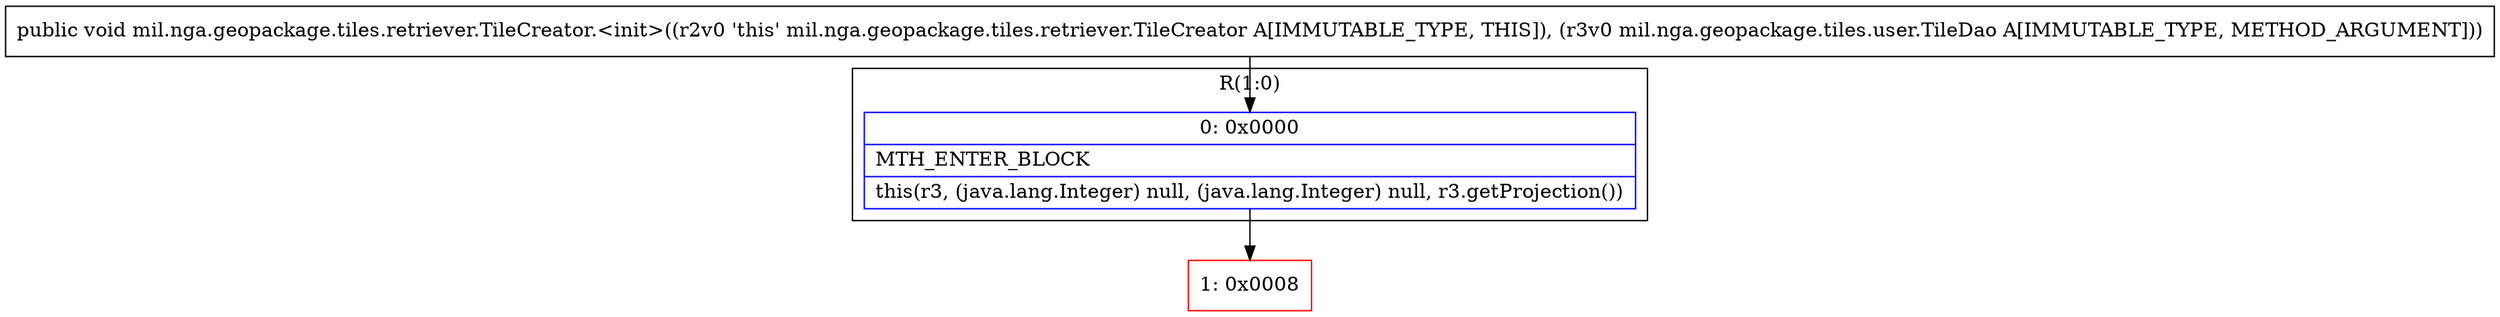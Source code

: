 digraph "CFG formil.nga.geopackage.tiles.retriever.TileCreator.\<init\>(Lmil\/nga\/geopackage\/tiles\/user\/TileDao;)V" {
subgraph cluster_Region_172374756 {
label = "R(1:0)";
node [shape=record,color=blue];
Node_0 [shape=record,label="{0\:\ 0x0000|MTH_ENTER_BLOCK\l|this(r3, (java.lang.Integer) null, (java.lang.Integer) null, r3.getProjection())\l}"];
}
Node_1 [shape=record,color=red,label="{1\:\ 0x0008}"];
MethodNode[shape=record,label="{public void mil.nga.geopackage.tiles.retriever.TileCreator.\<init\>((r2v0 'this' mil.nga.geopackage.tiles.retriever.TileCreator A[IMMUTABLE_TYPE, THIS]), (r3v0 mil.nga.geopackage.tiles.user.TileDao A[IMMUTABLE_TYPE, METHOD_ARGUMENT])) }"];
MethodNode -> Node_0;
Node_0 -> Node_1;
}

